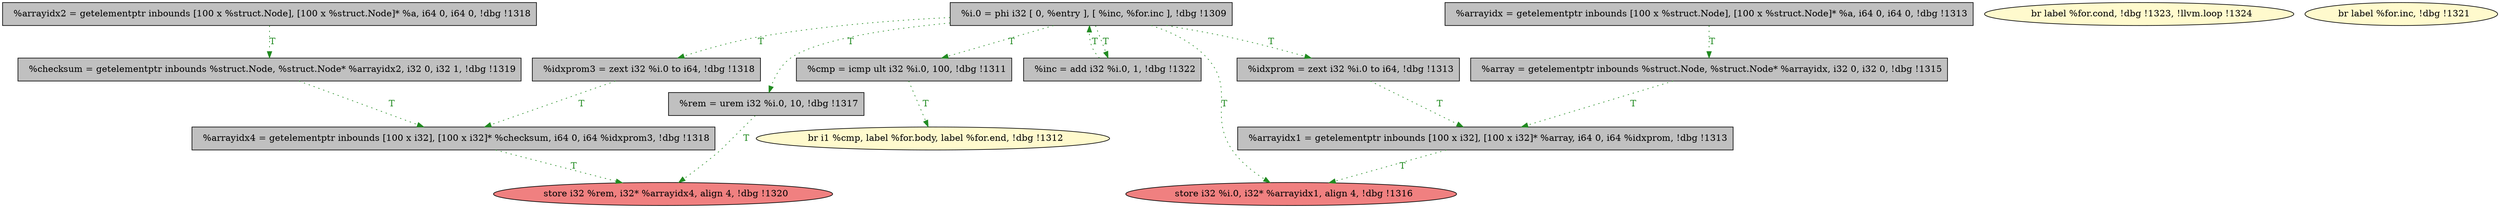 
digraph G {


node119 [fillcolor=grey,label="  %idxprom3 = zext i32 %i.0 to i64, !dbg !1318",shape=rectangle,style=filled ]
node118 [fillcolor=lemonchiffon,label="  br i1 %cmp, label %for.body, label %for.end, !dbg !1312",shape=ellipse,style=filled ]
node116 [fillcolor=grey,label="  %inc = add i32 %i.0, 1, !dbg !1322",shape=rectangle,style=filled ]
node117 [fillcolor=grey,label="  %arrayidx = getelementptr inbounds [100 x %struct.Node], [100 x %struct.Node]* %a, i64 0, i64 0, !dbg !1313",shape=rectangle,style=filled ]
node114 [fillcolor=grey,label="  %idxprom = zext i32 %i.0 to i64, !dbg !1313",shape=rectangle,style=filled ]
node120 [fillcolor=grey,label="  %i.0 = phi i32 [ 0, %entry ], [ %inc, %for.inc ], !dbg !1309",shape=rectangle,style=filled ]
node121 [fillcolor=grey,label="  %cmp = icmp ult i32 %i.0, 100, !dbg !1311",shape=rectangle,style=filled ]
node124 [fillcolor=lightcoral,label="  store i32 %i.0, i32* %arrayidx1, align 4, !dbg !1316",shape=ellipse,style=filled ]
node115 [fillcolor=grey,label="  %array = getelementptr inbounds %struct.Node, %struct.Node* %arrayidx, i32 0, i32 0, !dbg !1315",shape=rectangle,style=filled ]
node122 [fillcolor=lemonchiffon,label="  br label %for.cond, !dbg !1323, !llvm.loop !1324",shape=ellipse,style=filled ]
node123 [fillcolor=grey,label="  %arrayidx1 = getelementptr inbounds [100 x i32], [100 x i32]* %array, i64 0, i64 %idxprom, !dbg !1313",shape=rectangle,style=filled ]
node130 [fillcolor=lemonchiffon,label="  br label %for.inc, !dbg !1321",shape=ellipse,style=filled ]
node129 [fillcolor=grey,label="  %checksum = getelementptr inbounds %struct.Node, %struct.Node* %arrayidx2, i32 0, i32 1, !dbg !1319",shape=rectangle,style=filled ]
node125 [fillcolor=grey,label="  %rem = urem i32 %i.0, 10, !dbg !1317",shape=rectangle,style=filled ]
node126 [fillcolor=grey,label="  %arrayidx2 = getelementptr inbounds [100 x %struct.Node], [100 x %struct.Node]* %a, i64 0, i64 0, !dbg !1318",shape=rectangle,style=filled ]
node127 [fillcolor=grey,label="  %arrayidx4 = getelementptr inbounds [100 x i32], [100 x i32]* %checksum, i64 0, i64 %idxprom3, !dbg !1318",shape=rectangle,style=filled ]
node128 [fillcolor=lightcoral,label="  store i32 %rem, i32* %arrayidx4, align 4, !dbg !1320",shape=ellipse,style=filled ]

node117->node115 [style=dotted,color=forestgreen,label="T",fontcolor=forestgreen ]
node120->node125 [style=dotted,color=forestgreen,label="T",fontcolor=forestgreen ]
node116->node120 [style=dotted,color=forestgreen,label="T",fontcolor=forestgreen ]
node126->node129 [style=dotted,color=forestgreen,label="T",fontcolor=forestgreen ]
node120->node114 [style=dotted,color=forestgreen,label="T",fontcolor=forestgreen ]
node121->node118 [style=dotted,color=forestgreen,label="T",fontcolor=forestgreen ]
node119->node127 [style=dotted,color=forestgreen,label="T",fontcolor=forestgreen ]
node114->node123 [style=dotted,color=forestgreen,label="T",fontcolor=forestgreen ]
node129->node127 [style=dotted,color=forestgreen,label="T",fontcolor=forestgreen ]
node125->node128 [style=dotted,color=forestgreen,label="T",fontcolor=forestgreen ]
node127->node128 [style=dotted,color=forestgreen,label="T",fontcolor=forestgreen ]
node120->node124 [style=dotted,color=forestgreen,label="T",fontcolor=forestgreen ]
node120->node116 [style=dotted,color=forestgreen,label="T",fontcolor=forestgreen ]
node120->node119 [style=dotted,color=forestgreen,label="T",fontcolor=forestgreen ]
node115->node123 [style=dotted,color=forestgreen,label="T",fontcolor=forestgreen ]
node120->node121 [style=dotted,color=forestgreen,label="T",fontcolor=forestgreen ]
node123->node124 [style=dotted,color=forestgreen,label="T",fontcolor=forestgreen ]


}
